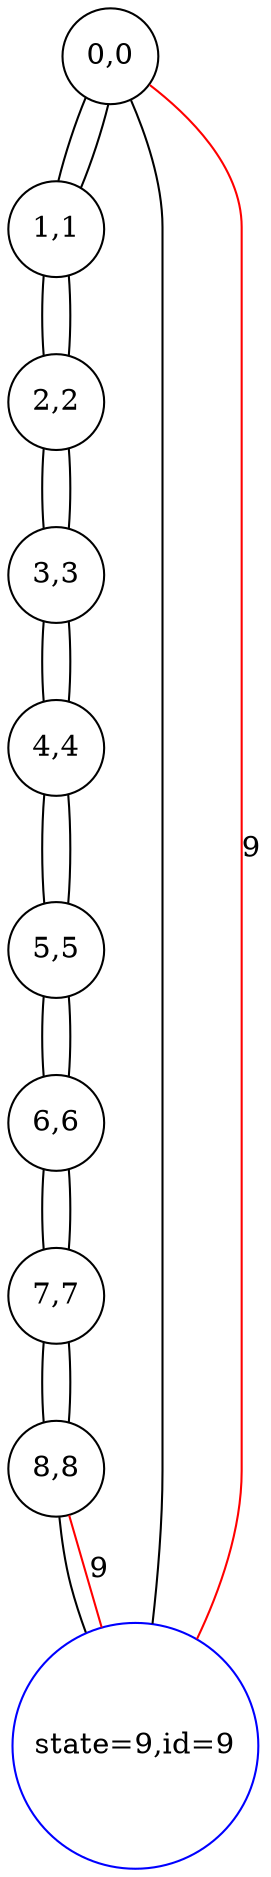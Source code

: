 graph g {
	graph [bb="0,0,122.31,898.95"];
	node [label="\N"];
	1	[height=0.64188,
		label="0,0",
		pos="49.108,875.85",
		shape=circle,
		width=0.64188];
	2	[height=0.64188,
		label="1,1",
		pos="23.108,792.63",
		shape=circle,
		width=0.64188];
	1 -- 2	[pos="37.106,855.6 32.171,843.68 27.173,828.34 24.141,815.9"];
	0	[color=blue,
		height=1.6446,
		label="state=9,id=9",
		pos="63.108,59.207",
		shape=circle,
		width=1.6446];
	1 -- 0	[pos="58.988,854.68 65.976,838.56 74.108,815.17 74.108,793.63 74.108,793.63 74.108,793.63 74.108,193.32 74.108,168.63 72.204,141.44 69.98,\
118.11"];
	2 -- 1	[pos="34.949,812.49 39.946,824.48 45.031,840.07 48.094,852.65"];
	3	[height=0.64188,
		label="2,2",
		pos="23.108,709.41",
		shape=circle,
		width=0.64188];
	2 -- 3	[pos="17.084,770.29 16.119,758.45 16.115,743.76 17.073,731.89"];
	3 -- 2	[pos="29.142,731.89 30.1,743.76 30.096,758.45 29.131,770.29"];
	4	[height=0.64188,
		label="3,3",
		pos="23.108,626.2",
		shape=circle,
		width=0.64188];
	3 -- 4	[pos="17.084,687.08 16.119,675.23 16.115,660.54 17.073,648.68"];
	4 -- 3	[pos="29.142,648.68 30.1,660.54 30.096,675.23 29.131,687.08"];
	5	[height=0.64188,
		label="4,4",
		pos="23.108,542.98",
		shape=circle,
		width=0.64188];
	4 -- 5	[pos="17.084,603.86 16.119,592.02 16.115,577.33 17.073,565.46"];
	5 -- 4	[pos="29.142,565.46 30.1,577.33 30.096,592.02 29.131,603.86"];
	6	[height=0.64188,
		label="5,5",
		pos="23.108,443.97",
		shape=circle,
		width=0.64188];
	5 -- 6	[pos="17.388,520.45 16.013,504.38 16.014,482.5 17.393,466.44"];
	6 -- 5	[pos="28.823,466.44 30.201,482.5 30.203,504.38 28.828,520.45"];
	7	[height=0.64188,
		label="6,6",
		pos="23.108,360.75",
		shape=circle,
		width=0.64188];
	6 -- 7	[pos="17.084,421.63 16.119,409.79 16.115,395.1 17.073,383.23"];
	7 -- 6	[pos="29.142,383.23 30.1,395.1 30.096,409.79 29.131,421.63"];
	8	[height=0.64188,
		label="7,7",
		pos="23.108,277.54",
		shape=circle,
		width=0.64188];
	7 -- 8	[pos="17.084,338.41 16.119,326.57 16.115,311.88 17.073,300.02"];
	8 -- 7	[pos="29.142,300.02 30.1,311.88 30.096,326.57 29.131,338.41"];
	9	[height=0.64188,
		label="8,8",
		pos="23.108,194.32",
		shape=circle,
		width=0.64188];
	8 -- 9	[pos="17.084,255.2 16.119,243.36 16.115,228.67 17.073,216.8"];
	9 -- 8	[pos="29.142,216.8 30.1,228.67 30.096,243.36 29.131,255.2"];
	9 -- 0	[pos="25.937,171.2 27.564,160.57 29.926,147.71 33.108,136.41 35.15,129.16 37.633,121.64 40.286,114.28"];
	0 -- 1	[color=red,
		label=9,
		lp="115.61,493.48",
		pos="91.469,111.41 102.31,135.52 112.11,165.13 112.11,193.32 112.11,793.63 112.11,793.63 112.11,793.63 112.11,822.72 86.567,847.69 68.01,\
861.99"];
	0 -- 9	[color=red,
		label=9,
		lp="43.608,144.81",
		pos="46.341,116.01 40.407,135.75 34.084,156.8 29.534,171.94"];
}
